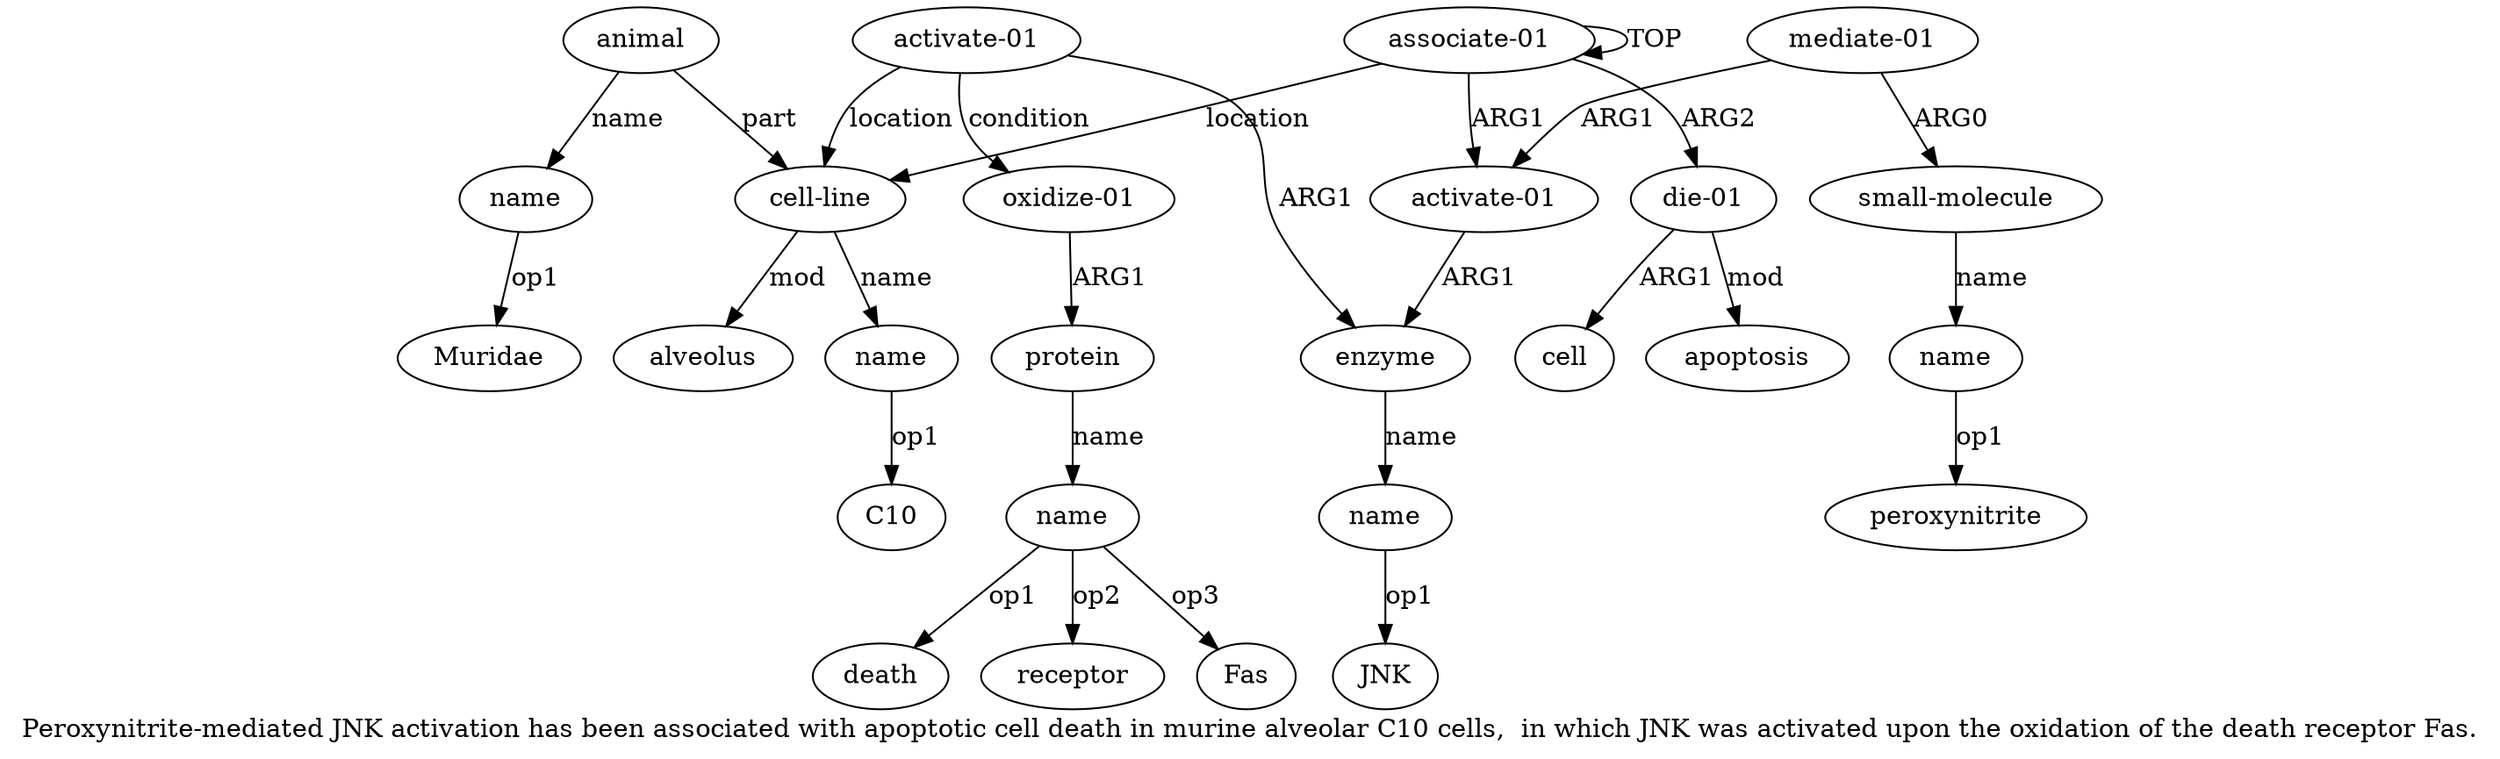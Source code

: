 digraph  {
	graph [label="Peroxynitrite-mediated JNK activation has been associated with apoptotic cell death in murine alveolar C10 cells,  in which JNK \
was activated upon the oxidation of the death receptor Fas."];
	node [label="\N"];
	"a18 receptor"	 [color=black,
		gold_ind=-1,
		gold_label=receptor,
		label=receptor,
		test_ind=-1,
		test_label=receptor];
	"a11 C10"	 [color=black,
		gold_ind=-1,
		gold_label=C10,
		label=C10,
		test_ind=-1,
		test_label=C10];
	a15	 [color=black,
		gold_ind=15,
		gold_label="activate-01",
		label="activate-01",
		test_ind=15,
		test_label="activate-01"];
	a16	 [color=black,
		gold_ind=16,
		gold_label="oxidize-01",
		label="oxidize-01",
		test_ind=16,
		test_label="oxidize-01"];
	a15 -> a16 [key=0,
	color=black,
	gold_label=condition,
	label=condition,
	test_label=condition];
a10 [color=black,
	gold_ind=10,
	gold_label="cell-line",
	label="cell-line",
	test_ind=10,
	test_label="cell-line"];
a15 -> a10 [key=0,
color=black,
gold_label=location,
label=location,
test_label=location];
a2 [color=black,
gold_ind=2,
gold_label=enzyme,
label=enzyme,
test_ind=2,
test_label=enzyme];
a15 -> a2 [key=0,
color=black,
gold_label=ARG1,
label=ARG1,
test_label=ARG1];
a14 [color=black,
gold_ind=14,
gold_label=name,
label=name,
test_ind=14,
test_label=name];
"a14 Muridae" [color=black,
gold_ind=-1,
gold_label=Muridae,
label=Muridae,
test_ind=-1,
test_label=Muridae];
a14 -> "a14 Muridae" [key=0,
color=black,
gold_label=op1,
label=op1,
test_label=op1];
a17 [color=black,
gold_ind=17,
gold_label=protein,
label=protein,
test_ind=17,
test_label=protein];
a18 [color=black,
gold_ind=18,
gold_label=name,
label=name,
test_ind=18,
test_label=name];
a17 -> a18 [key=0,
color=black,
gold_label=name,
label=name,
test_label=name];
a16 -> a17 [key=0,
color=black,
gold_label=ARG1,
label=ARG1,
test_label=ARG1];
a11 [color=black,
gold_ind=11,
gold_label=name,
label=name,
test_ind=11,
test_label=name];
a11 -> "a11 C10" [key=0,
color=black,
gold_label=op1,
label=op1,
test_label=op1];
a10 -> a11 [key=0,
color=black,
gold_label=name,
label=name,
test_label=name];
a12 [color=black,
gold_ind=12,
gold_label=alveolus,
label=alveolus,
test_ind=12,
test_label=alveolus];
a10 -> a12 [key=0,
color=black,
gold_label=mod,
label=mod,
test_label=mod];
a13 [color=black,
gold_ind=13,
gold_label=animal,
label=animal,
test_ind=13,
test_label=animal];
a13 -> a14 [key=0,
color=black,
gold_label=name,
label=name,
test_label=name];
a13 -> a10 [key=0,
color=black,
gold_label=part,
label=part,
test_label=part];
a18 -> "a18 receptor" [key=0,
color=black,
gold_label=op2,
label=op2,
test_label=op2];
"a18 Fas" [color=black,
gold_ind=-1,
gold_label=Fas,
label=Fas,
test_ind=-1,
test_label=Fas];
a18 -> "a18 Fas" [key=0,
color=black,
gold_label=op3,
label=op3,
test_label=op3];
"a18 death" [color=black,
gold_ind=-1,
gold_label=death,
label=death,
test_ind=-1,
test_label=death];
a18 -> "a18 death" [key=0,
color=black,
gold_label=op1,
label=op1,
test_label=op1];
"a6 peroxynitrite" [color=black,
gold_ind=-1,
gold_label=peroxynitrite,
label=peroxynitrite,
test_ind=-1,
test_label=peroxynitrite];
a1 [color=black,
gold_ind=1,
gold_label="activate-01",
label="activate-01",
test_ind=1,
test_label="activate-01"];
a1 -> a2 [key=0,
color=black,
gold_label=ARG1,
label=ARG1,
test_label=ARG1];
a0 [color=black,
gold_ind=0,
gold_label="associate-01",
label="associate-01",
test_ind=0,
test_label="associate-01"];
a0 -> a10 [key=0,
color=black,
gold_label=location,
label=location,
test_label=location];
a0 -> a1 [key=0,
color=black,
gold_label=ARG1,
label=ARG1,
test_label=ARG1];
a0 -> a0 [key=0,
color=black,
gold_label=TOP,
label=TOP,
test_label=TOP];
a7 [color=black,
gold_ind=7,
gold_label="die-01",
label="die-01",
test_ind=7,
test_label="die-01"];
a0 -> a7 [key=0,
color=black,
gold_label=ARG2,
label=ARG2,
test_label=ARG2];
a3 [color=black,
gold_ind=3,
gold_label=name,
label=name,
test_ind=3,
test_label=name];
"a3 JNK" [color=black,
gold_ind=-1,
gold_label=JNK,
label=JNK,
test_ind=-1,
test_label=JNK];
a3 -> "a3 JNK" [key=0,
color=black,
gold_label=op1,
label=op1,
test_label=op1];
a2 -> a3 [key=0,
color=black,
gold_label=name,
label=name,
test_label=name];
a5 [color=black,
gold_ind=5,
gold_label="small-molecule",
label="small-molecule",
test_ind=5,
test_label="small-molecule"];
a6 [color=black,
gold_ind=6,
gold_label=name,
label=name,
test_ind=6,
test_label=name];
a5 -> a6 [key=0,
color=black,
gold_label=name,
label=name,
test_label=name];
a4 [color=black,
gold_ind=4,
gold_label="mediate-01",
label="mediate-01",
test_ind=4,
test_label="mediate-01"];
a4 -> a1 [key=0,
color=black,
gold_label=ARG1,
label=ARG1,
test_label=ARG1];
a4 -> a5 [key=0,
color=black,
gold_label=ARG0,
label=ARG0,
test_label=ARG0];
a9 [color=black,
gold_ind=9,
gold_label=apoptosis,
label=apoptosis,
test_ind=9,
test_label=apoptosis];
a7 -> a9 [key=0,
color=black,
gold_label=mod,
label=mod,
test_label=mod];
a8 [color=black,
gold_ind=8,
gold_label=cell,
label=cell,
test_ind=8,
test_label=cell];
a7 -> a8 [key=0,
color=black,
gold_label=ARG1,
label=ARG1,
test_label=ARG1];
a6 -> "a6 peroxynitrite" [key=0,
color=black,
gold_label=op1,
label=op1,
test_label=op1];
}
